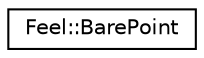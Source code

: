 digraph "Graphical Class Hierarchy"
{
 // LATEX_PDF_SIZE
  edge [fontname="Helvetica",fontsize="10",labelfontname="Helvetica",labelfontsize="10"];
  node [fontname="Helvetica",fontsize="10",shape=record];
  rankdir="LR";
  Node0 [label="Feel::BarePoint",height=0.2,width=0.4,color="black", fillcolor="white", style="filled",URL="$structFeel_1_1BarePoint.html",tooltip="The Point basis class It contains the attributes common to all Points In particular,..."];
}
